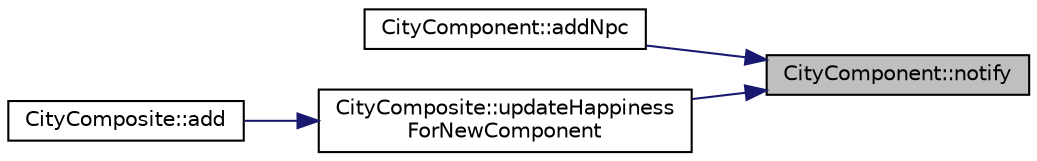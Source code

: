 digraph "CityComponent::notify"
{
 // LATEX_PDF_SIZE
  edge [fontname="Helvetica",fontsize="10",labelfontname="Helvetica",labelfontsize="10"];
  node [fontname="Helvetica",fontsize="10",shape=record];
  rankdir="RL";
  Node1 [label="CityComponent::notify",height=0.2,width=0.4,color="black", fillcolor="grey75", style="filled", fontcolor="black",tooltip="Notifies all observers of changes in the city component."];
  Node1 -> Node2 [dir="back",color="midnightblue",fontsize="10",style="solid",fontname="Helvetica"];
  Node2 [label="CityComponent::addNpc",height=0.2,width=0.4,color="black", fillcolor="white", style="filled",URL="$classCityComponent.html#a9529b910e491c49a6ffa19db4e92b81c",tooltip="Adds an NPC observer to the component."];
  Node1 -> Node3 [dir="back",color="midnightblue",fontsize="10",style="solid",fontname="Helvetica"];
  Node3 [label="CityComposite::updateHappiness\lForNewComponent",height=0.2,width=0.4,color="black", fillcolor="white", style="filled",URL="$classCityComposite.html#ae3eb3b1ea611b29194c58d7d69994cf7",tooltip="Updates the city’s happiness level based on the addition of a new component."];
  Node3 -> Node4 [dir="back",color="midnightblue",fontsize="10",style="solid",fontname="Helvetica"];
  Node4 [label="CityComposite::add",height=0.2,width=0.4,color="black", fillcolor="white", style="filled",URL="$classCityComposite.html#af4002bc47fa8f38a9747523ce6ac6f56",tooltip="Adds a city component (zone) to the composite."];
}

